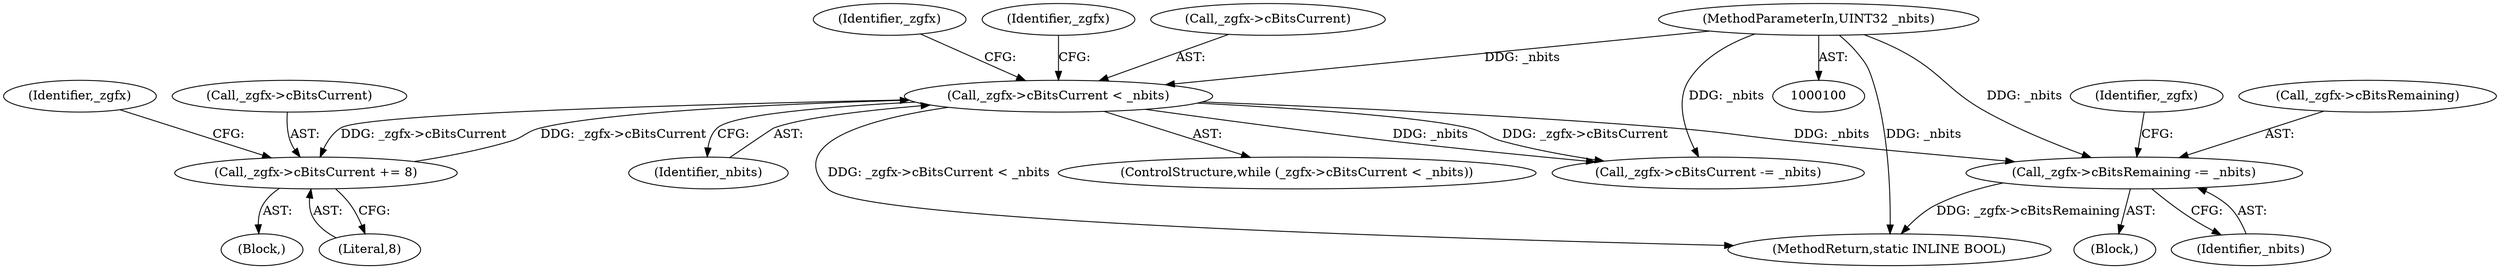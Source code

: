 digraph "0_FreeRDP_17c363a5162fd4dc77b1df54e48d7bd9bf6b3be7@API" {
"1000143" [label="(Call,_zgfx->cBitsRemaining -= _nbits)"];
"1000110" [label="(Call,_zgfx->cBitsCurrent < _nbits)"];
"1000138" [label="(Call,_zgfx->cBitsCurrent += 8)"];
"1000102" [label="(MethodParameterIn,UINT32 _nbits)"];
"1000147" [label="(Identifier,_nbits)"];
"1000150" [label="(Identifier,_zgfx)"];
"1000110" [label="(Call,_zgfx->cBitsCurrent < _nbits)"];
"1000144" [label="(Call,_zgfx->cBitsRemaining)"];
"1000177" [label="(MethodReturn,static INLINE BOOL)"];
"1000115" [label="(Block,)"];
"1000112" [label="(Identifier,_zgfx)"];
"1000109" [label="(ControlStructure,while (_zgfx->cBitsCurrent < _nbits))"];
"1000148" [label="(Call,_zgfx->cBitsCurrent -= _nbits)"];
"1000111" [label="(Call,_zgfx->cBitsCurrent)"];
"1000142" [label="(Literal,8)"];
"1000103" [label="(Block,)"];
"1000143" [label="(Call,_zgfx->cBitsRemaining -= _nbits)"];
"1000139" [label="(Call,_zgfx->cBitsCurrent)"];
"1000102" [label="(MethodParameterIn,UINT32 _nbits)"];
"1000118" [label="(Identifier,_zgfx)"];
"1000138" [label="(Call,_zgfx->cBitsCurrent += 8)"];
"1000145" [label="(Identifier,_zgfx)"];
"1000114" [label="(Identifier,_nbits)"];
"1000143" -> "1000103"  [label="AST: "];
"1000143" -> "1000147"  [label="CFG: "];
"1000144" -> "1000143"  [label="AST: "];
"1000147" -> "1000143"  [label="AST: "];
"1000150" -> "1000143"  [label="CFG: "];
"1000143" -> "1000177"  [label="DDG: _zgfx->cBitsRemaining"];
"1000110" -> "1000143"  [label="DDG: _nbits"];
"1000102" -> "1000143"  [label="DDG: _nbits"];
"1000110" -> "1000109"  [label="AST: "];
"1000110" -> "1000114"  [label="CFG: "];
"1000111" -> "1000110"  [label="AST: "];
"1000114" -> "1000110"  [label="AST: "];
"1000118" -> "1000110"  [label="CFG: "];
"1000145" -> "1000110"  [label="CFG: "];
"1000110" -> "1000177"  [label="DDG: _zgfx->cBitsCurrent < _nbits"];
"1000138" -> "1000110"  [label="DDG: _zgfx->cBitsCurrent"];
"1000102" -> "1000110"  [label="DDG: _nbits"];
"1000110" -> "1000138"  [label="DDG: _zgfx->cBitsCurrent"];
"1000110" -> "1000148"  [label="DDG: _nbits"];
"1000110" -> "1000148"  [label="DDG: _zgfx->cBitsCurrent"];
"1000138" -> "1000115"  [label="AST: "];
"1000138" -> "1000142"  [label="CFG: "];
"1000139" -> "1000138"  [label="AST: "];
"1000142" -> "1000138"  [label="AST: "];
"1000112" -> "1000138"  [label="CFG: "];
"1000102" -> "1000100"  [label="AST: "];
"1000102" -> "1000177"  [label="DDG: _nbits"];
"1000102" -> "1000148"  [label="DDG: _nbits"];
}
